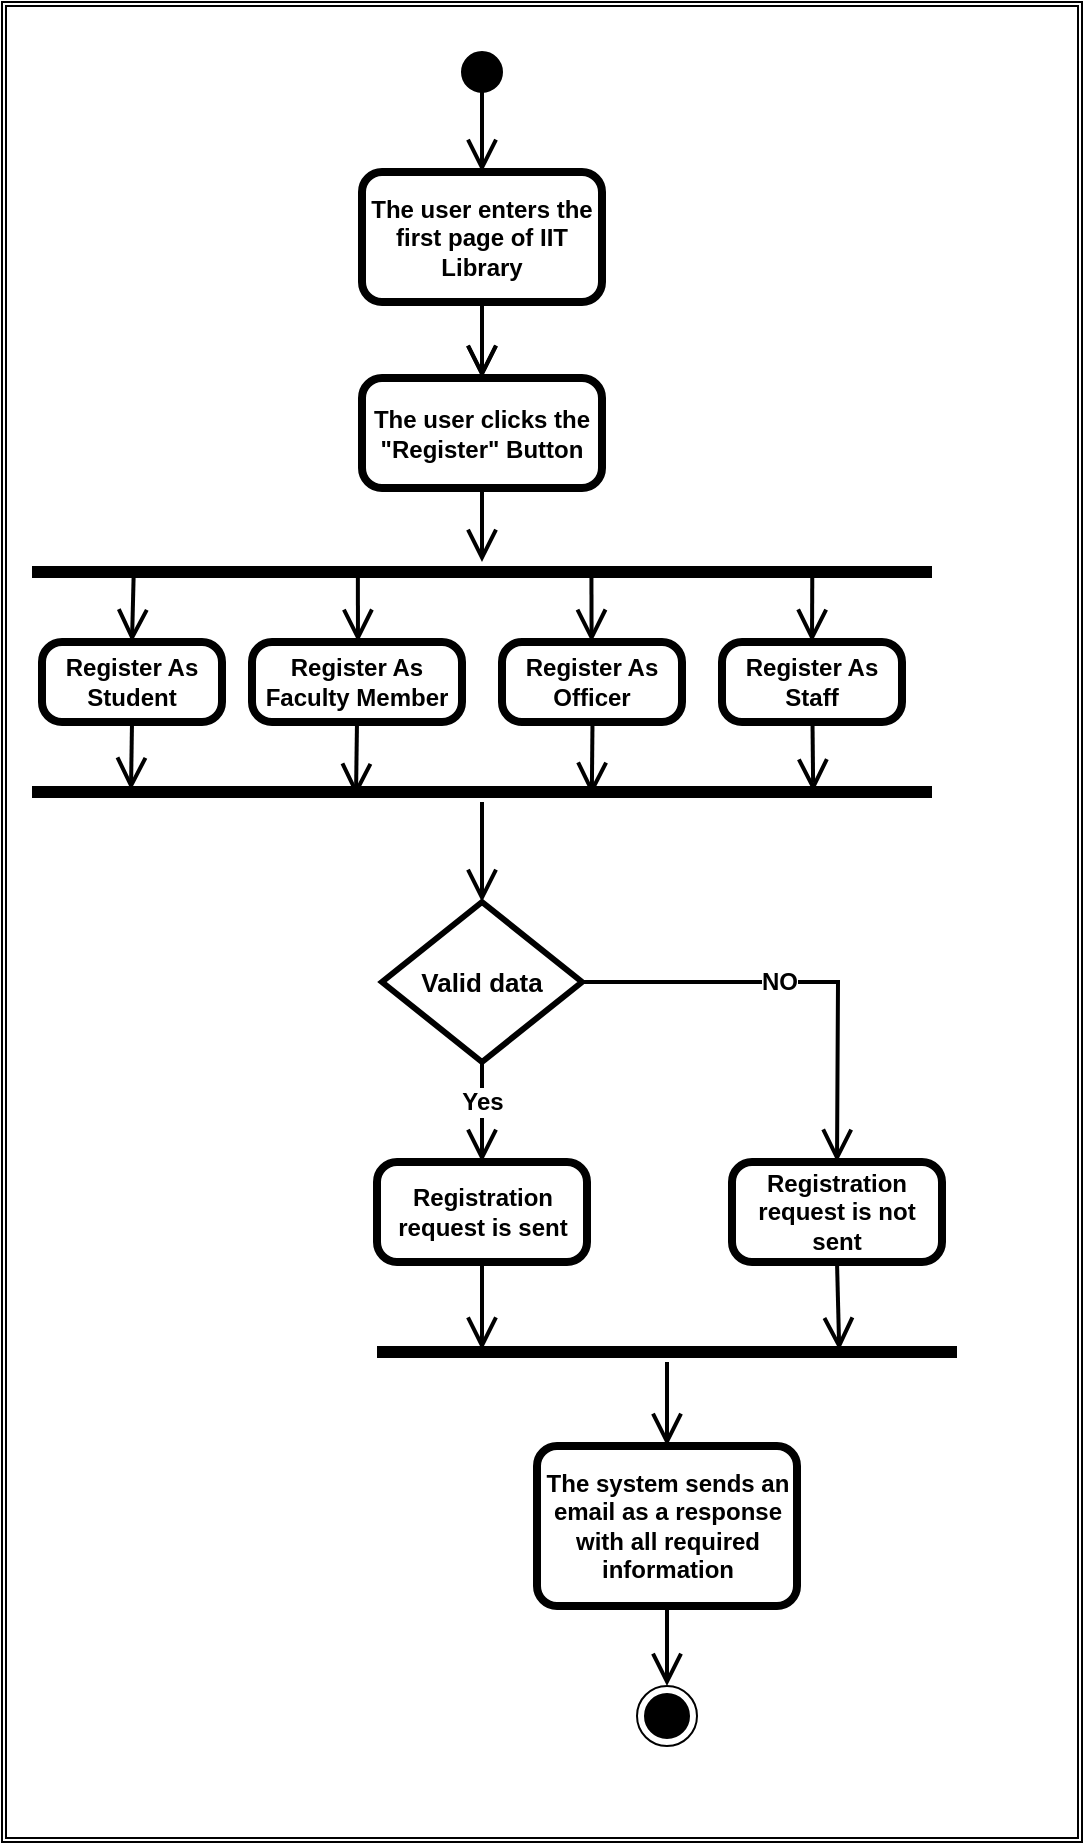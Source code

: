 <mxfile version="20.2.5" type="device"><diagram id="R2lEEEUBdFMjLlhIrx00" name="Page-1"><mxGraphModel dx="1039" dy="521" grid="1" gridSize="10" guides="1" tooltips="1" connect="1" arrows="1" fold="1" page="1" pageScale="1" pageWidth="850" pageHeight="1100" math="0" shadow="0" extFonts="Permanent Marker^https://fonts.googleapis.com/css?family=Permanent+Marker"><root><mxCell id="0"/><mxCell id="1" parent="0"/><mxCell id="2aSJXiZoedDUj4ZFKmgY-2" value="" style="shape=ext;double=1;rounded=0;whiteSpace=wrap;html=1;fillStyle=solid;strokeColor=default;strokeWidth=1;fillColor=#FFFFFF;gradientColor=none;fontColor=#FFFFFF;" vertex="1" parent="1"><mxGeometry x="220" y="40" width="540" height="920" as="geometry"/></mxCell><mxCell id="2aSJXiZoedDUj4ZFKmgY-3" style="rounded=0;orthogonalLoop=1;jettySize=auto;html=1;entryX=0.5;entryY=0;entryDx=0;entryDy=0;entryPerimeter=0;endArrow=open;endFill=0;endSize=12;strokeColor=#000000;strokeWidth=2;exitX=0.5;exitY=1;exitDx=0;exitDy=0;" edge="1" parent="1" source="2aSJXiZoedDUj4ZFKmgY-9" target="2aSJXiZoedDUj4ZFKmgY-7"><mxGeometry relative="1" as="geometry"><mxPoint x="460" y="200" as="sourcePoint"/></mxGeometry></mxCell><mxCell id="2aSJXiZoedDUj4ZFKmgY-4" style="edgeStyle=orthogonalEdgeStyle;rounded=0;orthogonalLoop=1;jettySize=auto;html=1;exitX=0.5;exitY=1;exitDx=0;exitDy=0;exitPerimeter=0;entryX=0.5;entryY=0;entryDx=0;entryDy=0;strokeColor=#000000;endArrow=open;endFill=0;endSize=12;strokeWidth=2;startArrow=none;" edge="1" parent="1" source="2aSJXiZoedDUj4ZFKmgY-10" target="2aSJXiZoedDUj4ZFKmgY-8"><mxGeometry relative="1" as="geometry"/></mxCell><mxCell id="2aSJXiZoedDUj4ZFKmgY-5" style="edgeStyle=none;rounded=0;orthogonalLoop=1;jettySize=auto;html=1;exitX=0.5;exitY=1;exitDx=0;exitDy=0;exitPerimeter=0;entryX=0.5;entryY=0;entryDx=0;entryDy=0;entryPerimeter=0;endArrow=open;endFill=0;endSize=12;strokeColor=#000000;strokeWidth=2;" edge="1" parent="1" source="2aSJXiZoedDUj4ZFKmgY-7" target="2aSJXiZoedDUj4ZFKmgY-12"><mxGeometry relative="1" as="geometry"/></mxCell><mxCell id="2aSJXiZoedDUj4ZFKmgY-6" value="" style="edgeStyle=none;rounded=0;orthogonalLoop=1;jettySize=auto;html=1;fontSize=13;fontColor=#000000;startArrow=none;startFill=0;endArrow=open;endFill=0;startSize=12;endSize=12;strokeColor=#000000;strokeWidth=2;" edge="1" parent="1" source="2aSJXiZoedDUj4ZFKmgY-7" target="2aSJXiZoedDUj4ZFKmgY-12"><mxGeometry relative="1" as="geometry"/></mxCell><mxCell id="2aSJXiZoedDUj4ZFKmgY-7" value="The user enters the first page of IIT Library" style="points=[[0.25,0,0],[0.5,0,0],[0.75,0,0],[1,0.25,0],[1,0.5,0],[1,0.75,0],[0.75,1,0],[0.5,1,0],[0.25,1,0],[0,0.75,0],[0,0.5,0],[0,0.25,0]];shape=mxgraph.bpmn.task;whiteSpace=wrap;rectStyle=rounded;size=10;bpmnShapeType=call;strokeColor=#000000;fontStyle=1" vertex="1" parent="1"><mxGeometry x="400" y="125" width="120" height="65" as="geometry"/></mxCell><mxCell id="2aSJXiZoedDUj4ZFKmgY-8" value="" style="ellipse;html=1;shape=endState;fillColor=#000000;strokeColor=#000000;" vertex="1" parent="1"><mxGeometry x="537.5" y="882" width="30" height="30" as="geometry"/></mxCell><mxCell id="2aSJXiZoedDUj4ZFKmgY-9" value="" style="ellipse;shape=doubleEllipse;whiteSpace=wrap;html=1;aspect=fixed;fillStyle=solid;strokeColor=default;strokeWidth=1;fillColor=#000000;gradientColor=none;" vertex="1" parent="1"><mxGeometry x="450" y="65" width="20" height="20" as="geometry"/></mxCell><mxCell id="2aSJXiZoedDUj4ZFKmgY-10" value="The system sends an email as a response with all required information" style="points=[[0.25,0,0],[0.5,0,0],[0.75,0,0],[1,0.25,0],[1,0.5,0],[1,0.75,0],[0.75,1,0],[0.5,1,0],[0.25,1,0],[0,0.75,0],[0,0.5,0],[0,0.25,0]];shape=mxgraph.bpmn.task;whiteSpace=wrap;rectStyle=rounded;size=10;bpmnShapeType=call;strokeColor=#000000;fontStyle=1" vertex="1" parent="1"><mxGeometry x="487.5" y="762" width="130" height="80" as="geometry"/></mxCell><mxCell id="2aSJXiZoedDUj4ZFKmgY-11" style="edgeStyle=none;rounded=0;orthogonalLoop=1;jettySize=auto;html=1;exitX=0.5;exitY=1;exitDx=0;exitDy=0;exitPerimeter=0;fontColor=#FFFFFF;endArrow=open;endFill=0;endSize=12;strokeColor=#000000;strokeWidth=2;" edge="1" parent="1" source="2aSJXiZoedDUj4ZFKmgY-12" target="2aSJXiZoedDUj4ZFKmgY-13"><mxGeometry relative="1" as="geometry"/></mxCell><mxCell id="2aSJXiZoedDUj4ZFKmgY-12" value="The user clicks the &quot;Register&quot; Button" style="points=[[0.25,0,0],[0.5,0,0],[0.75,0,0],[1,0.25,0],[1,0.5,0],[1,0.75,0],[0.75,1,0],[0.5,1,0],[0.25,1,0],[0,0.75,0],[0,0.5,0],[0,0.25,0]];shape=mxgraph.bpmn.task;whiteSpace=wrap;rectStyle=rounded;size=10;bpmnShapeType=call;strokeColor=#000000;fontStyle=1" vertex="1" parent="1"><mxGeometry x="400" y="228" width="120" height="55" as="geometry"/></mxCell><mxCell id="2aSJXiZoedDUj4ZFKmgY-13" value="" style="line;strokeWidth=6;html=1;fillStyle=solid;fontColor=#FFFFFF;fillColor=#FFFFFF;gradientColor=none;" vertex="1" parent="1"><mxGeometry x="235" y="320" width="450" height="10" as="geometry"/></mxCell><mxCell id="2aSJXiZoedDUj4ZFKmgY-14" style="edgeStyle=none;rounded=0;orthogonalLoop=1;jettySize=auto;html=1;exitX=0.5;exitY=0;exitDx=0;exitDy=0;exitPerimeter=0;entryX=0.113;entryY=0.558;entryDx=0;entryDy=0;entryPerimeter=0;fontColor=#FFFFFF;endArrow=none;endFill=0;endSize=12;strokeColor=#000000;strokeWidth=2;startArrow=open;startFill=0;startSize=12;" edge="1" parent="1" source="2aSJXiZoedDUj4ZFKmgY-16" target="2aSJXiZoedDUj4ZFKmgY-13"><mxGeometry relative="1" as="geometry"/></mxCell><mxCell id="2aSJXiZoedDUj4ZFKmgY-15" style="edgeStyle=none;rounded=0;orthogonalLoop=1;jettySize=auto;html=1;entryX=0.11;entryY=0.404;entryDx=0;entryDy=0;entryPerimeter=0;fontColor=#FFFFFF;startArrow=none;startFill=0;endArrow=open;endFill=0;startSize=12;endSize=12;strokeColor=#000000;strokeWidth=2;exitX=0.5;exitY=1;exitDx=0;exitDy=0;exitPerimeter=0;" edge="1" parent="1" source="2aSJXiZoedDUj4ZFKmgY-16" target="2aSJXiZoedDUj4ZFKmgY-25"><mxGeometry relative="1" as="geometry"/></mxCell><mxCell id="2aSJXiZoedDUj4ZFKmgY-16" value="Register As &#10;Student" style="points=[[0.25,0,0],[0.5,0,0],[0.75,0,0],[1,0.25,0],[1,0.5,0],[1,0.75,0],[0.75,1,0],[0.5,1,0],[0.25,1,0],[0,0.75,0],[0,0.5,0],[0,0.25,0]];shape=mxgraph.bpmn.task;whiteSpace=wrap;rectStyle=rounded;size=10;bpmnShapeType=call;strokeColor=#000000;fontStyle=1" vertex="1" parent="1"><mxGeometry x="240" y="360" width="90" height="40" as="geometry"/></mxCell><mxCell id="2aSJXiZoedDUj4ZFKmgY-17" style="edgeStyle=none;rounded=0;orthogonalLoop=1;jettySize=auto;html=1;entryX=0.36;entryY=0.707;entryDx=0;entryDy=0;entryPerimeter=0;fontColor=#FFFFFF;startArrow=none;startFill=0;endArrow=open;endFill=0;startSize=12;endSize=12;strokeColor=#000000;strokeWidth=2;exitX=0.5;exitY=1;exitDx=0;exitDy=0;exitPerimeter=0;" edge="1" parent="1" source="2aSJXiZoedDUj4ZFKmgY-18" target="2aSJXiZoedDUj4ZFKmgY-25"><mxGeometry relative="1" as="geometry"/></mxCell><mxCell id="2aSJXiZoedDUj4ZFKmgY-18" value="Register As &#10;Faculty Member" style="points=[[0.25,0,0],[0.5,0,0],[0.75,0,0],[1,0.25,0],[1,0.5,0],[1,0.75,0],[0.75,1,0],[0.5,1,0],[0.25,1,0],[0,0.75,0],[0,0.5,0],[0,0.25,0]];shape=mxgraph.bpmn.task;whiteSpace=wrap;rectStyle=rounded;size=10;bpmnShapeType=call;strokeColor=#000000;fontStyle=1" vertex="1" parent="1"><mxGeometry x="345" y="360" width="105" height="40" as="geometry"/></mxCell><mxCell id="2aSJXiZoedDUj4ZFKmgY-19" value="Register As &#10;Officer" style="points=[[0.25,0,0],[0.5,0,0],[0.75,0,0],[1,0.25,0],[1,0.5,0],[1,0.75,0],[0.75,1,0],[0.5,1,0],[0.25,1,0],[0,0.75,0],[0,0.5,0],[0,0.25,0]];shape=mxgraph.bpmn.task;whiteSpace=wrap;rectStyle=rounded;size=10;bpmnShapeType=call;strokeColor=#000000;fontStyle=1" vertex="1" parent="1"><mxGeometry x="470" y="360" width="90" height="40" as="geometry"/></mxCell><mxCell id="2aSJXiZoedDUj4ZFKmgY-20" style="edgeStyle=none;rounded=0;orthogonalLoop=1;jettySize=auto;html=1;exitX=0.5;exitY=0;exitDx=0;exitDy=0;exitPerimeter=0;entryX=0.867;entryY=0.394;entryDx=0;entryDy=0;entryPerimeter=0;fontColor=#FFFFFF;startArrow=open;startFill=0;endArrow=none;endFill=0;startSize=12;endSize=12;strokeColor=#000000;strokeWidth=2;" edge="1" parent="1" source="2aSJXiZoedDUj4ZFKmgY-21" target="2aSJXiZoedDUj4ZFKmgY-13"><mxGeometry relative="1" as="geometry"/></mxCell><mxCell id="2aSJXiZoedDUj4ZFKmgY-21" value="Register As &#10;Staff" style="points=[[0.25,0,0],[0.5,0,0],[0.75,0,0],[1,0.25,0],[1,0.5,0],[1,0.75,0],[0.75,1,0],[0.5,1,0],[0.25,1,0],[0,0.75,0],[0,0.5,0],[0,0.25,0]];shape=mxgraph.bpmn.task;whiteSpace=wrap;rectStyle=rounded;size=10;bpmnShapeType=call;strokeColor=#000000;fontStyle=1" vertex="1" parent="1"><mxGeometry x="580" y="360" width="90" height="40" as="geometry"/></mxCell><mxCell id="2aSJXiZoedDUj4ZFKmgY-22" style="edgeStyle=none;rounded=0;orthogonalLoop=1;jettySize=auto;html=1;entryX=0.113;entryY=0.558;entryDx=0;entryDy=0;entryPerimeter=0;fontColor=#FFFFFF;endArrow=none;endFill=0;endSize=12;strokeColor=#000000;strokeWidth=2;startArrow=open;startFill=0;startSize=12;" edge="1" parent="1"><mxGeometry relative="1" as="geometry"><mxPoint x="398" y="360" as="sourcePoint"/><mxPoint x="397.92" y="325.58" as="targetPoint"/></mxGeometry></mxCell><mxCell id="2aSJXiZoedDUj4ZFKmgY-23" style="edgeStyle=none;rounded=0;orthogonalLoop=1;jettySize=auto;html=1;entryX=0.113;entryY=0.558;entryDx=0;entryDy=0;entryPerimeter=0;fontColor=#FFFFFF;endArrow=none;endFill=0;endSize=12;strokeColor=#000000;strokeWidth=2;startArrow=open;startFill=0;startSize=12;" edge="1" parent="1"><mxGeometry relative="1" as="geometry"><mxPoint x="514.79" y="360" as="sourcePoint"/><mxPoint x="514.71" y="325.58" as="targetPoint"/></mxGeometry></mxCell><mxCell id="2aSJXiZoedDUj4ZFKmgY-24" style="edgeStyle=none;rounded=0;orthogonalLoop=1;jettySize=auto;html=1;entryX=0.5;entryY=0;entryDx=0;entryDy=0;entryPerimeter=0;fontColor=#FFFFFF;startArrow=none;startFill=0;endArrow=open;endFill=0;startSize=12;endSize=12;strokeColor=#000000;strokeWidth=2;" edge="1" parent="1" source="2aSJXiZoedDUj4ZFKmgY-25" target="2aSJXiZoedDUj4ZFKmgY-30"><mxGeometry relative="1" as="geometry"/></mxCell><mxCell id="2aSJXiZoedDUj4ZFKmgY-25" value="" style="line;strokeWidth=6;html=1;fillStyle=solid;fontColor=#FFFFFF;fillColor=#FFFFFF;gradientColor=none;" vertex="1" parent="1"><mxGeometry x="235" y="430" width="450" height="10" as="geometry"/></mxCell><mxCell id="2aSJXiZoedDUj4ZFKmgY-26" style="edgeStyle=none;rounded=0;orthogonalLoop=1;jettySize=auto;html=1;fontColor=#FFFFFF;startArrow=none;startFill=0;endArrow=open;endFill=0;startSize=12;endSize=12;strokeColor=#000000;strokeWidth=2;exitX=0.5;exitY=1;exitDx=0;exitDy=0;exitPerimeter=0;entryX=0.622;entryY=0.649;entryDx=0;entryDy=0;entryPerimeter=0;" edge="1" parent="1" target="2aSJXiZoedDUj4ZFKmgY-25"><mxGeometry relative="1" as="geometry"><mxPoint x="515.25" y="400" as="sourcePoint"/><mxPoint x="515" y="430" as="targetPoint"/></mxGeometry></mxCell><mxCell id="2aSJXiZoedDUj4ZFKmgY-27" style="edgeStyle=none;rounded=0;orthogonalLoop=1;jettySize=auto;html=1;fontColor=#FFFFFF;startArrow=none;startFill=0;endArrow=open;endFill=0;startSize=12;endSize=12;strokeColor=#000000;strokeWidth=2;exitX=0.5;exitY=1;exitDx=0;exitDy=0;exitPerimeter=0;entryX=0.868;entryY=0.486;entryDx=0;entryDy=0;entryPerimeter=0;" edge="1" parent="1" target="2aSJXiZoedDUj4ZFKmgY-25"><mxGeometry relative="1" as="geometry"><mxPoint x="625.25" y="400" as="sourcePoint"/><mxPoint x="625" y="430" as="targetPoint"/></mxGeometry></mxCell><mxCell id="2aSJXiZoedDUj4ZFKmgY-28" value="Yes" style="edgeStyle=none;rounded=0;orthogonalLoop=1;jettySize=auto;html=1;fontSize=12;fontColor=#000000;startArrow=none;startFill=0;endArrow=open;endFill=0;startSize=12;endSize=12;strokeColor=#000000;strokeWidth=2;entryX=0.5;entryY=0;entryDx=0;entryDy=0;entryPerimeter=0;exitX=0.5;exitY=1;exitDx=0;exitDy=0;exitPerimeter=0;spacingTop=-10;fontStyle=1" edge="1" parent="1" source="2aSJXiZoedDUj4ZFKmgY-30" target="2aSJXiZoedDUj4ZFKmgY-32"><mxGeometry relative="1" as="geometry"/></mxCell><mxCell id="2aSJXiZoedDUj4ZFKmgY-29" value="NO" style="edgeStyle=none;rounded=0;orthogonalLoop=1;jettySize=auto;html=1;exitX=1;exitY=0.5;exitDx=0;exitDy=0;exitPerimeter=0;entryX=0.5;entryY=0;entryDx=0;entryDy=0;entryPerimeter=0;fontSize=12;fontColor=#000000;startArrow=none;startFill=0;endArrow=open;endFill=0;startSize=12;endSize=12;strokeColor=#000000;strokeWidth=2;fontStyle=1;labelPosition=left;verticalLabelPosition=middle;align=right;verticalAlign=middle;" edge="1" parent="1" source="2aSJXiZoedDUj4ZFKmgY-30" target="2aSJXiZoedDUj4ZFKmgY-33"><mxGeometry relative="1" as="geometry"><Array as="points"><mxPoint x="638" y="530"/></Array></mxGeometry></mxCell><mxCell id="2aSJXiZoedDUj4ZFKmgY-30" value="&lt;font color=&quot;#000000&quot; style=&quot;font-size: 13px;&quot;&gt;Valid data&lt;/font&gt;" style="strokeWidth=3;html=1;shape=mxgraph.flowchart.decision;whiteSpace=wrap;fillStyle=solid;fontColor=#FFFFFF;fillColor=#FFFFFF;gradientColor=none;fontSize=13;fontStyle=1" vertex="1" parent="1"><mxGeometry x="410" y="490" width="100" height="80" as="geometry"/></mxCell><mxCell id="2aSJXiZoedDUj4ZFKmgY-31" style="edgeStyle=none;rounded=0;orthogonalLoop=1;jettySize=auto;html=1;exitX=0.5;exitY=1;exitDx=0;exitDy=0;exitPerimeter=0;fontSize=13;fontColor=#000000;startArrow=none;startFill=0;endArrow=open;endFill=0;startSize=12;endSize=12;strokeColor=#000000;strokeWidth=2;entryX=0.181;entryY=0.394;entryDx=0;entryDy=0;entryPerimeter=0;" edge="1" parent="1" source="2aSJXiZoedDUj4ZFKmgY-32" target="2aSJXiZoedDUj4ZFKmgY-35"><mxGeometry relative="1" as="geometry"><mxPoint x="460" y="720" as="targetPoint"/></mxGeometry></mxCell><mxCell id="2aSJXiZoedDUj4ZFKmgY-32" value="Registration request is sent" style="points=[[0.25,0,0],[0.5,0,0],[0.75,0,0],[1,0.25,0],[1,0.5,0],[1,0.75,0],[0.75,1,0],[0.5,1,0],[0.25,1,0],[0,0.75,0],[0,0.5,0],[0,0.25,0]];shape=mxgraph.bpmn.task;whiteSpace=wrap;rectStyle=rounded;size=10;bpmnShapeType=call;strokeColor=#000000;fontStyle=1" vertex="1" parent="1"><mxGeometry x="407.5" y="620" width="105" height="50" as="geometry"/></mxCell><mxCell id="2aSJXiZoedDUj4ZFKmgY-33" value="Registration request is not sent" style="points=[[0.25,0,0],[0.5,0,0],[0.75,0,0],[1,0.25,0],[1,0.5,0],[1,0.75,0],[0.75,1,0],[0.5,1,0],[0.25,1,0],[0,0.75,0],[0,0.5,0],[0,0.25,0]];shape=mxgraph.bpmn.task;whiteSpace=wrap;rectStyle=rounded;size=10;bpmnShapeType=call;strokeColor=#000000;fontStyle=1" vertex="1" parent="1"><mxGeometry x="585" y="620" width="105" height="50" as="geometry"/></mxCell><mxCell id="2aSJXiZoedDUj4ZFKmgY-34" style="edgeStyle=none;rounded=0;orthogonalLoop=1;jettySize=auto;html=1;entryX=0.5;entryY=0;entryDx=0;entryDy=0;entryPerimeter=0;fontSize=12;fontColor=#000000;startArrow=none;startFill=0;endArrow=open;endFill=0;startSize=12;endSize=12;strokeColor=#000000;strokeWidth=2;" edge="1" parent="1" source="2aSJXiZoedDUj4ZFKmgY-35" target="2aSJXiZoedDUj4ZFKmgY-10"><mxGeometry relative="1" as="geometry"/></mxCell><mxCell id="2aSJXiZoedDUj4ZFKmgY-35" value="" style="line;strokeWidth=6;html=1;fillStyle=solid;fontColor=#FFFFFF;fillColor=#FFFFFF;gradientColor=none;" vertex="1" parent="1"><mxGeometry x="407.5" y="710" width="290" height="10" as="geometry"/></mxCell><mxCell id="2aSJXiZoedDUj4ZFKmgY-36" style="edgeStyle=none;rounded=0;orthogonalLoop=1;jettySize=auto;html=1;fontSize=13;fontColor=#000000;startArrow=none;startFill=0;endArrow=open;endFill=0;startSize=12;endSize=12;strokeColor=#000000;strokeWidth=2;entryX=0.797;entryY=0.407;entryDx=0;entryDy=0;entryPerimeter=0;exitX=0.5;exitY=1;exitDx=0;exitDy=0;exitPerimeter=0;" edge="1" parent="1" source="2aSJXiZoedDUj4ZFKmgY-33" target="2aSJXiZoedDUj4ZFKmgY-35"><mxGeometry relative="1" as="geometry"><mxPoint x="640" y="680" as="sourcePoint"/><mxPoint x="637.21" y="723.94" as="targetPoint"/></mxGeometry></mxCell></root></mxGraphModel></diagram></mxfile>